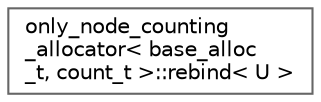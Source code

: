 digraph "类继承关系图"
{
 // LATEX_PDF_SIZE
  bgcolor="transparent";
  edge [fontname=Helvetica,fontsize=10,labelfontname=Helvetica,labelfontsize=10];
  node [fontname=Helvetica,fontsize=10,shape=box,height=0.2,width=0.4];
  rankdir="LR";
  Node0 [id="Node000000",label="only_node_counting\l_allocator\< base_alloc\l_t, count_t \>::rebind\< U \>",height=0.2,width=0.4,color="grey40", fillcolor="white", style="filled",URL="$structonly__node__counting__allocator_1_1rebind.html",tooltip=" "];
}
